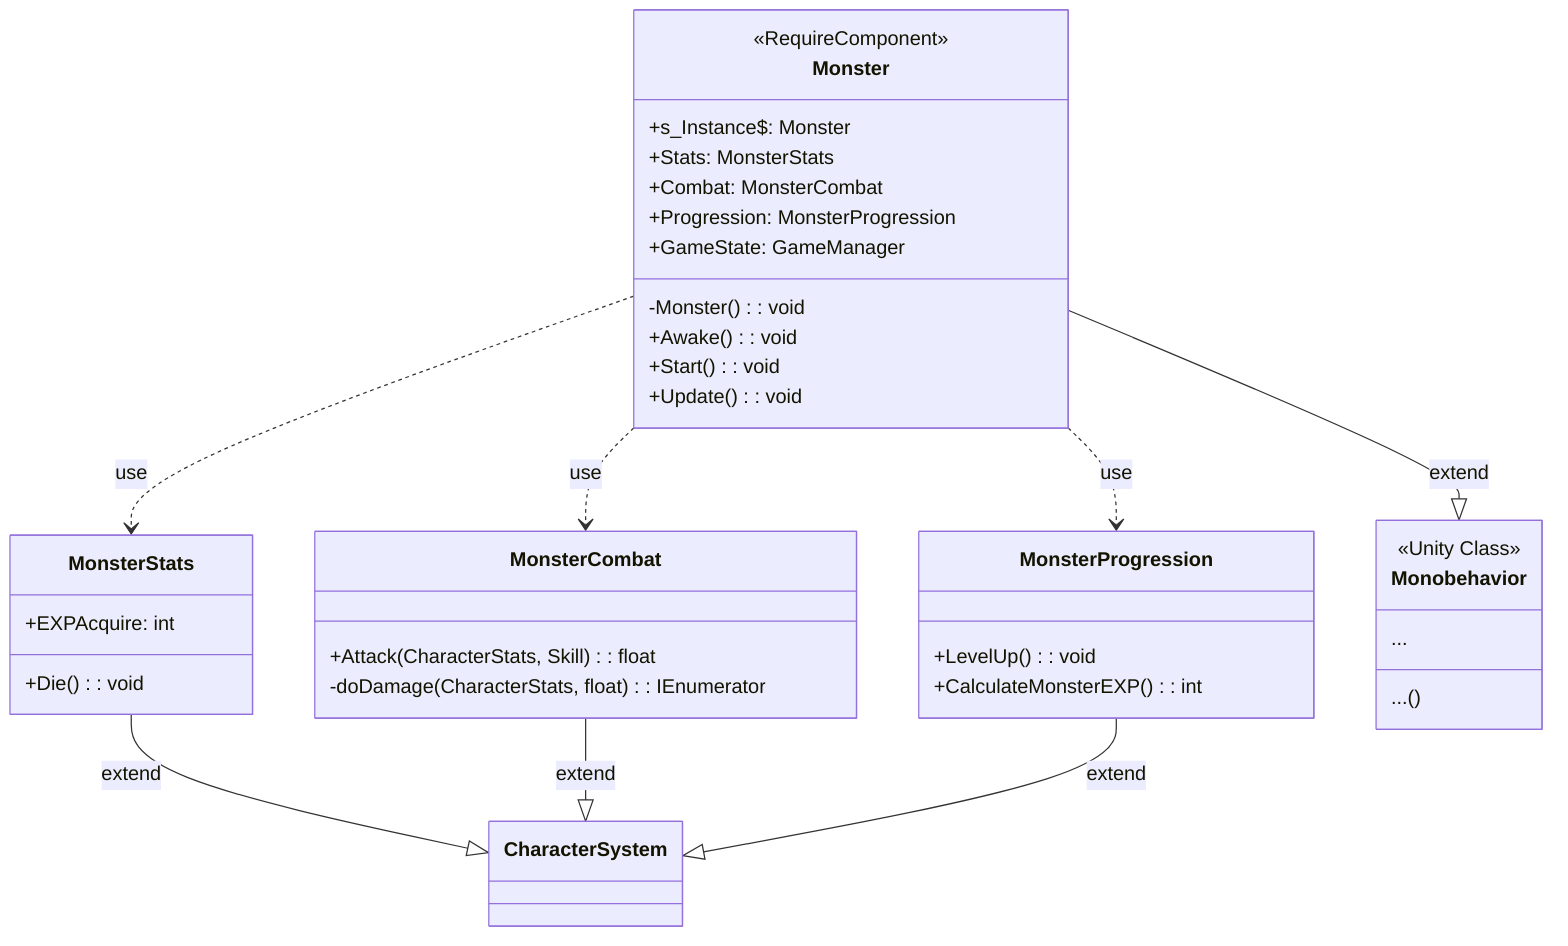 classDiagram
  MonsterStats --|> CharacterSystem:extend
  MonsterCombat --|> CharacterSystem:extend
  MonsterProgression --|> CharacterSystem:extend
  Monster --|> Monobehavior:extend
  Monster ..> MonsterStats:use
  Monster ..> MonsterCombat:use
  Monster ..> MonsterProgression:use

  class Monobehavior{
    <<Unity Class>>
    ...
    ...()
  }

  class MonsterProgression{
    +LevelUp(): void
    +CalculateMonsterEXP(): int
  }
  class MonsterStats{
    +EXPAcquire: int
    +Die(): void
  }

  class MonsterCombat{
    +Attack(CharacterStats, Skill): float
    -doDamage(CharacterStats, float): IEnumerator
  }

  class Monster{
    <<RequireComponent>>
    +s_Instance$: Monster
    +Stats: MonsterStats
    +Combat: MonsterCombat
    +Progression: MonsterProgression
    +GameState: GameManager
    -Monster(): void
    +Awake(): void
    +Start(): void
    +Update(): void
  }